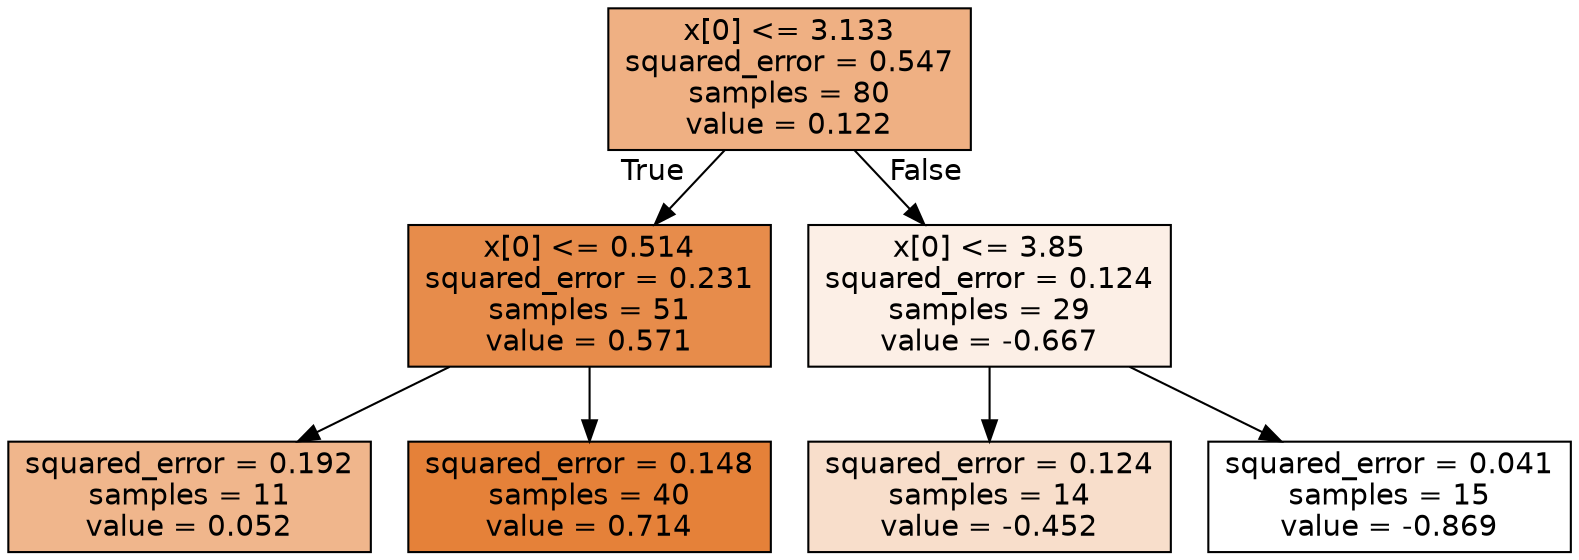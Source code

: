 digraph Tree {
node [shape=box, style="filled", color="black", fontname="helvetica"] ;
edge [fontname="helvetica"] ;
0 [label="x[0] <= 3.133\nsquared_error = 0.547\nsamples = 80\nvalue = 0.122", fillcolor="#efb083"] ;
1 [label="x[0] <= 0.514\nsquared_error = 0.231\nsamples = 51\nvalue = 0.571", fillcolor="#e78c4b"] ;
0 -> 1 [labeldistance=2.5, labelangle=45, headlabel="True"] ;
2 [label="squared_error = 0.192\nsamples = 11\nvalue = 0.052", fillcolor="#f0b68c"] ;
1 -> 2 ;
3 [label="squared_error = 0.148\nsamples = 40\nvalue = 0.714", fillcolor="#e58139"] ;
1 -> 3 ;
4 [label="x[0] <= 3.85\nsquared_error = 0.124\nsamples = 29\nvalue = -0.667", fillcolor="#fcefe6"] ;
0 -> 4 [labeldistance=2.5, labelangle=-45, headlabel="False"] ;
5 [label="squared_error = 0.124\nsamples = 14\nvalue = -0.452", fillcolor="#f8decb"] ;
4 -> 5 ;
6 [label="squared_error = 0.041\nsamples = 15\nvalue = -0.869", fillcolor="#ffffff"] ;
4 -> 6 ;
}